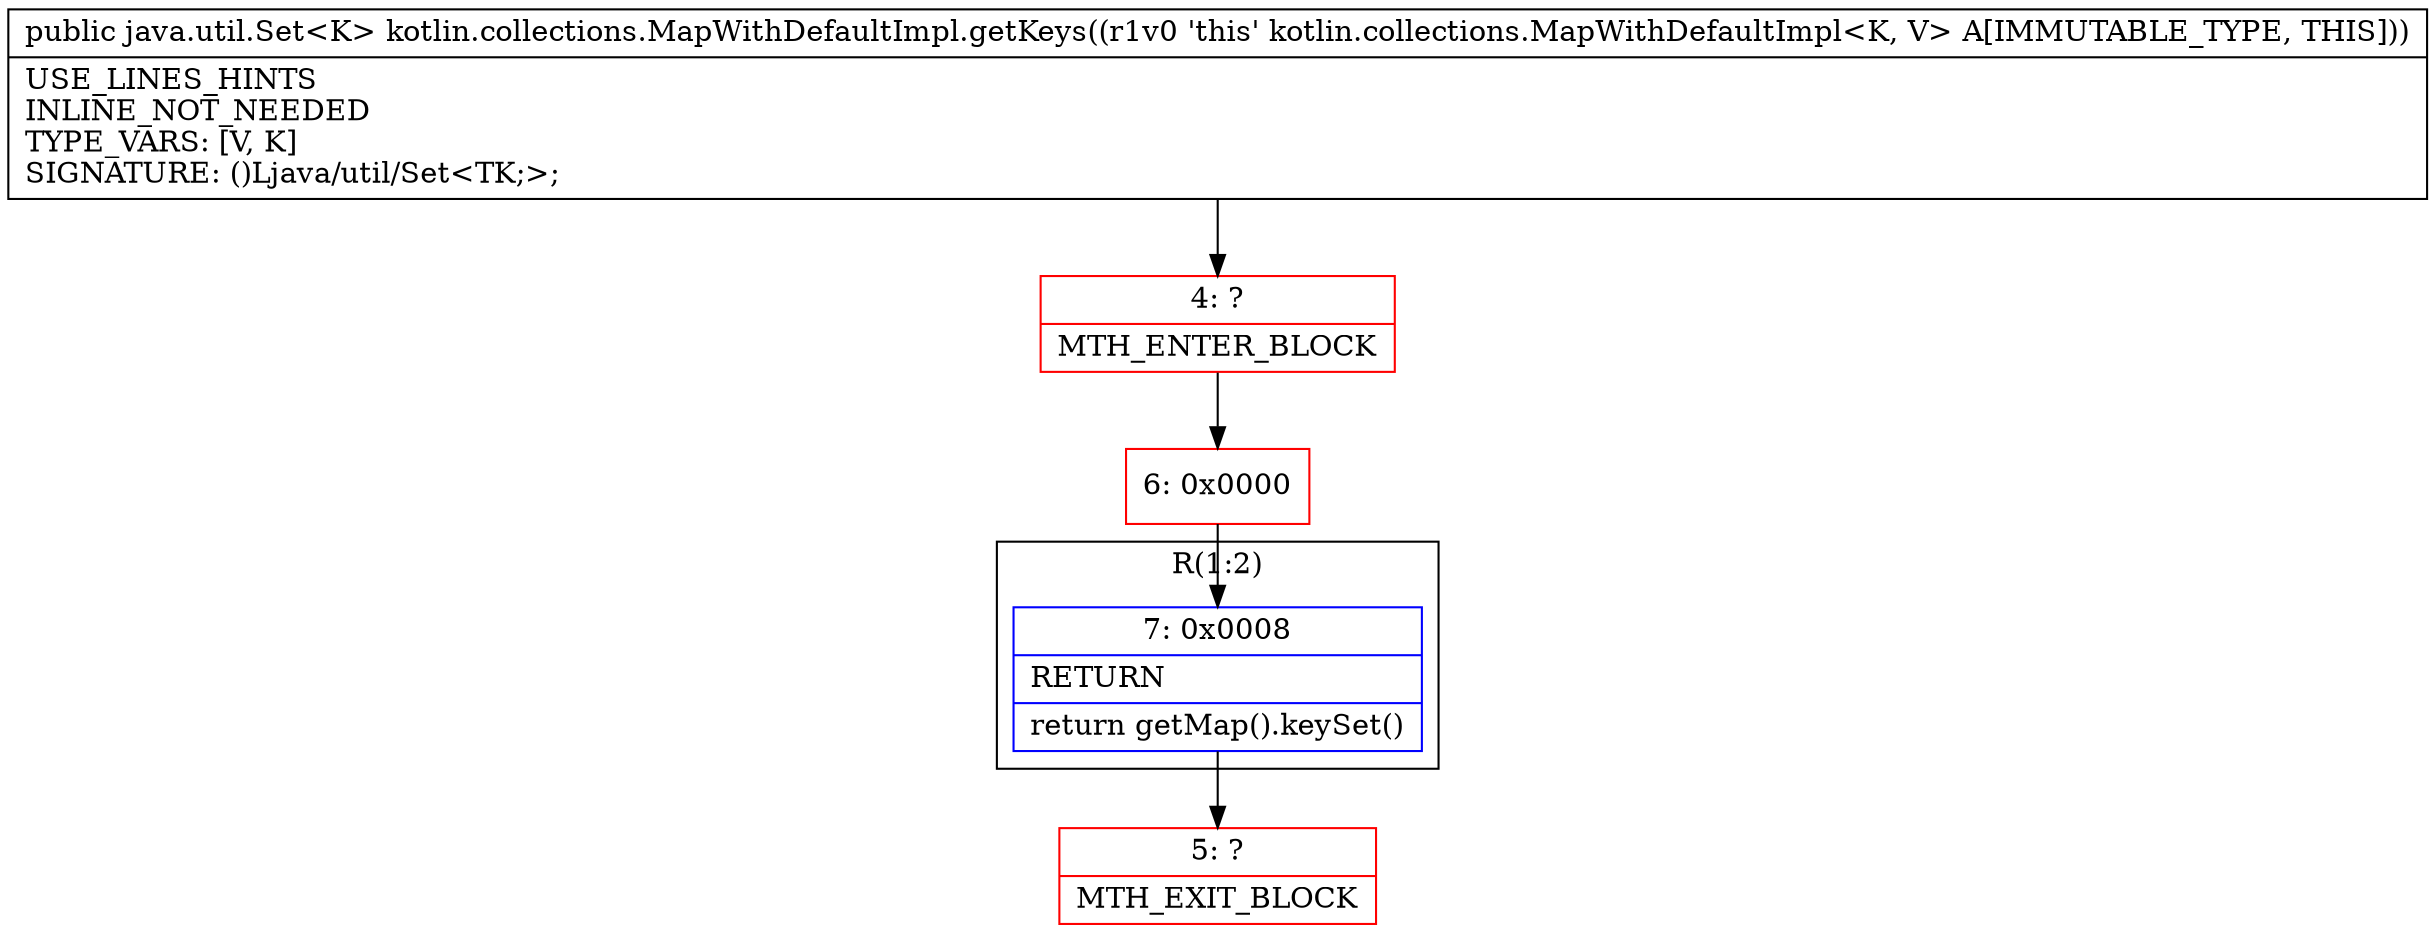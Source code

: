 digraph "CFG forkotlin.collections.MapWithDefaultImpl.getKeys()Ljava\/util\/Set;" {
subgraph cluster_Region_913162765 {
label = "R(1:2)";
node [shape=record,color=blue];
Node_7 [shape=record,label="{7\:\ 0x0008|RETURN\l|return getMap().keySet()\l}"];
}
Node_4 [shape=record,color=red,label="{4\:\ ?|MTH_ENTER_BLOCK\l}"];
Node_6 [shape=record,color=red,label="{6\:\ 0x0000}"];
Node_5 [shape=record,color=red,label="{5\:\ ?|MTH_EXIT_BLOCK\l}"];
MethodNode[shape=record,label="{public java.util.Set\<K\> kotlin.collections.MapWithDefaultImpl.getKeys((r1v0 'this' kotlin.collections.MapWithDefaultImpl\<K, V\> A[IMMUTABLE_TYPE, THIS]))  | USE_LINES_HINTS\lINLINE_NOT_NEEDED\lTYPE_VARS: [V, K]\lSIGNATURE: ()Ljava\/util\/Set\<TK;\>;\l}"];
MethodNode -> Node_4;Node_7 -> Node_5;
Node_4 -> Node_6;
Node_6 -> Node_7;
}

